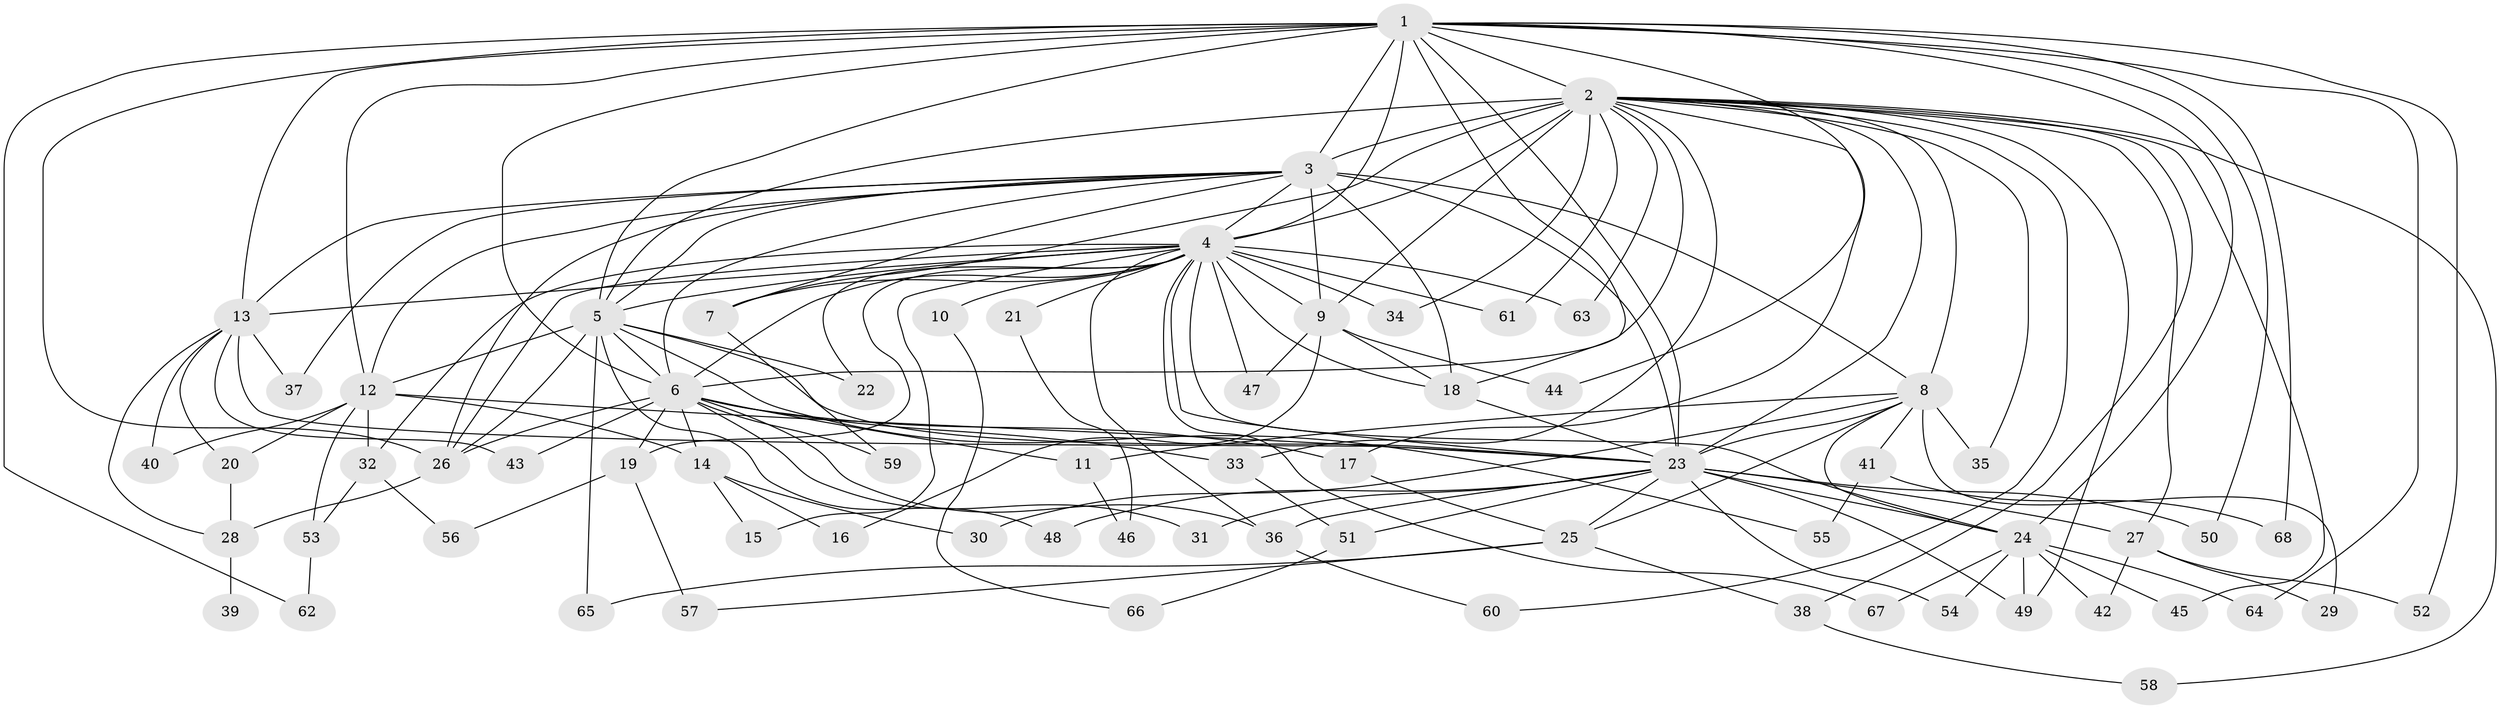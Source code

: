 // original degree distribution, {22: 0.008928571428571428, 15: 0.017857142857142856, 29: 0.008928571428571428, 24: 0.008928571428571428, 23: 0.008928571428571428, 17: 0.017857142857142856, 20: 0.008928571428571428, 19: 0.008928571428571428, 3: 0.1875, 11: 0.008928571428571428, 4: 0.08035714285714286, 6: 0.017857142857142856, 9: 0.008928571428571428, 10: 0.008928571428571428, 5: 0.03571428571428571, 2: 0.5446428571428571, 7: 0.017857142857142856}
// Generated by graph-tools (version 1.1) at 2025/50/03/04/25 22:50:00]
// undirected, 68 vertices, 157 edges
graph export_dot {
  node [color=gray90,style=filled];
  1;
  2;
  3;
  4;
  5;
  6;
  7;
  8;
  9;
  10;
  11;
  12;
  13;
  14;
  15;
  16;
  17;
  18;
  19;
  20;
  21;
  22;
  23;
  24;
  25;
  26;
  27;
  28;
  29;
  30;
  31;
  32;
  33;
  34;
  35;
  36;
  37;
  38;
  39;
  40;
  41;
  42;
  43;
  44;
  45;
  46;
  47;
  48;
  49;
  50;
  51;
  52;
  53;
  54;
  55;
  56;
  57;
  58;
  59;
  60;
  61;
  62;
  63;
  64;
  65;
  66;
  67;
  68;
  1 -- 2 [weight=5.0];
  1 -- 3 [weight=4.0];
  1 -- 4 [weight=4.0];
  1 -- 5 [weight=3.0];
  1 -- 6 [weight=2.0];
  1 -- 12 [weight=2.0];
  1 -- 13 [weight=3.0];
  1 -- 18 [weight=1.0];
  1 -- 23 [weight=2.0];
  1 -- 24 [weight=1.0];
  1 -- 26 [weight=1.0];
  1 -- 44 [weight=1.0];
  1 -- 50 [weight=1.0];
  1 -- 52 [weight=1.0];
  1 -- 62 [weight=1.0];
  1 -- 64 [weight=1.0];
  1 -- 68 [weight=1.0];
  2 -- 3 [weight=4.0];
  2 -- 4 [weight=4.0];
  2 -- 5 [weight=2.0];
  2 -- 6 [weight=3.0];
  2 -- 7 [weight=1.0];
  2 -- 8 [weight=1.0];
  2 -- 9 [weight=1.0];
  2 -- 17 [weight=1.0];
  2 -- 23 [weight=1.0];
  2 -- 27 [weight=1.0];
  2 -- 33 [weight=1.0];
  2 -- 34 [weight=1.0];
  2 -- 35 [weight=1.0];
  2 -- 38 [weight=1.0];
  2 -- 45 [weight=1.0];
  2 -- 49 [weight=1.0];
  2 -- 58 [weight=1.0];
  2 -- 60 [weight=1.0];
  2 -- 61 [weight=1.0];
  2 -- 63 [weight=1.0];
  3 -- 4 [weight=4.0];
  3 -- 5 [weight=2.0];
  3 -- 6 [weight=3.0];
  3 -- 7 [weight=1.0];
  3 -- 8 [weight=1.0];
  3 -- 9 [weight=2.0];
  3 -- 12 [weight=1.0];
  3 -- 13 [weight=1.0];
  3 -- 18 [weight=2.0];
  3 -- 23 [weight=15.0];
  3 -- 26 [weight=1.0];
  3 -- 37 [weight=1.0];
  4 -- 5 [weight=2.0];
  4 -- 6 [weight=3.0];
  4 -- 7 [weight=1.0];
  4 -- 9 [weight=1.0];
  4 -- 10 [weight=2.0];
  4 -- 13 [weight=1.0];
  4 -- 15 [weight=1.0];
  4 -- 18 [weight=1.0];
  4 -- 19 [weight=1.0];
  4 -- 21 [weight=2.0];
  4 -- 22 [weight=1.0];
  4 -- 23 [weight=1.0];
  4 -- 24 [weight=1.0];
  4 -- 26 [weight=1.0];
  4 -- 32 [weight=1.0];
  4 -- 34 [weight=1.0];
  4 -- 36 [weight=2.0];
  4 -- 47 [weight=1.0];
  4 -- 61 [weight=1.0];
  4 -- 63 [weight=1.0];
  4 -- 67 [weight=1.0];
  5 -- 6 [weight=1.0];
  5 -- 12 [weight=1.0];
  5 -- 22 [weight=1.0];
  5 -- 23 [weight=1.0];
  5 -- 26 [weight=1.0];
  5 -- 48 [weight=1.0];
  5 -- 55 [weight=1.0];
  5 -- 65 [weight=1.0];
  6 -- 11 [weight=1.0];
  6 -- 14 [weight=1.0];
  6 -- 17 [weight=1.0];
  6 -- 19 [weight=1.0];
  6 -- 26 [weight=1.0];
  6 -- 31 [weight=1.0];
  6 -- 33 [weight=1.0];
  6 -- 36 [weight=1.0];
  6 -- 43 [weight=1.0];
  6 -- 59 [weight=1.0];
  7 -- 59 [weight=1.0];
  8 -- 11 [weight=1.0];
  8 -- 23 [weight=1.0];
  8 -- 24 [weight=1.0];
  8 -- 25 [weight=1.0];
  8 -- 29 [weight=1.0];
  8 -- 30 [weight=1.0];
  8 -- 35 [weight=1.0];
  8 -- 41 [weight=1.0];
  9 -- 16 [weight=1.0];
  9 -- 18 [weight=1.0];
  9 -- 44 [weight=1.0];
  9 -- 47 [weight=1.0];
  10 -- 66 [weight=1.0];
  11 -- 46 [weight=1.0];
  12 -- 14 [weight=1.0];
  12 -- 20 [weight=1.0];
  12 -- 23 [weight=1.0];
  12 -- 32 [weight=1.0];
  12 -- 40 [weight=1.0];
  12 -- 53 [weight=1.0];
  13 -- 20 [weight=1.0];
  13 -- 23 [weight=2.0];
  13 -- 28 [weight=1.0];
  13 -- 37 [weight=1.0];
  13 -- 40 [weight=1.0];
  13 -- 43 [weight=1.0];
  14 -- 15 [weight=1.0];
  14 -- 16 [weight=1.0];
  14 -- 30 [weight=1.0];
  17 -- 25 [weight=1.0];
  18 -- 23 [weight=1.0];
  19 -- 56 [weight=1.0];
  19 -- 57 [weight=1.0];
  20 -- 28 [weight=1.0];
  21 -- 46 [weight=1.0];
  23 -- 24 [weight=1.0];
  23 -- 25 [weight=1.0];
  23 -- 27 [weight=1.0];
  23 -- 31 [weight=1.0];
  23 -- 36 [weight=1.0];
  23 -- 48 [weight=1.0];
  23 -- 49 [weight=1.0];
  23 -- 50 [weight=1.0];
  23 -- 51 [weight=1.0];
  23 -- 54 [weight=1.0];
  24 -- 42 [weight=1.0];
  24 -- 45 [weight=1.0];
  24 -- 49 [weight=1.0];
  24 -- 54 [weight=1.0];
  24 -- 64 [weight=1.0];
  24 -- 67 [weight=1.0];
  25 -- 38 [weight=1.0];
  25 -- 57 [weight=1.0];
  25 -- 65 [weight=1.0];
  26 -- 28 [weight=1.0];
  27 -- 29 [weight=1.0];
  27 -- 42 [weight=1.0];
  27 -- 52 [weight=1.0];
  28 -- 39 [weight=1.0];
  32 -- 53 [weight=1.0];
  32 -- 56 [weight=1.0];
  33 -- 51 [weight=1.0];
  36 -- 60 [weight=1.0];
  38 -- 58 [weight=1.0];
  41 -- 55 [weight=1.0];
  41 -- 68 [weight=1.0];
  51 -- 66 [weight=1.0];
  53 -- 62 [weight=1.0];
}
